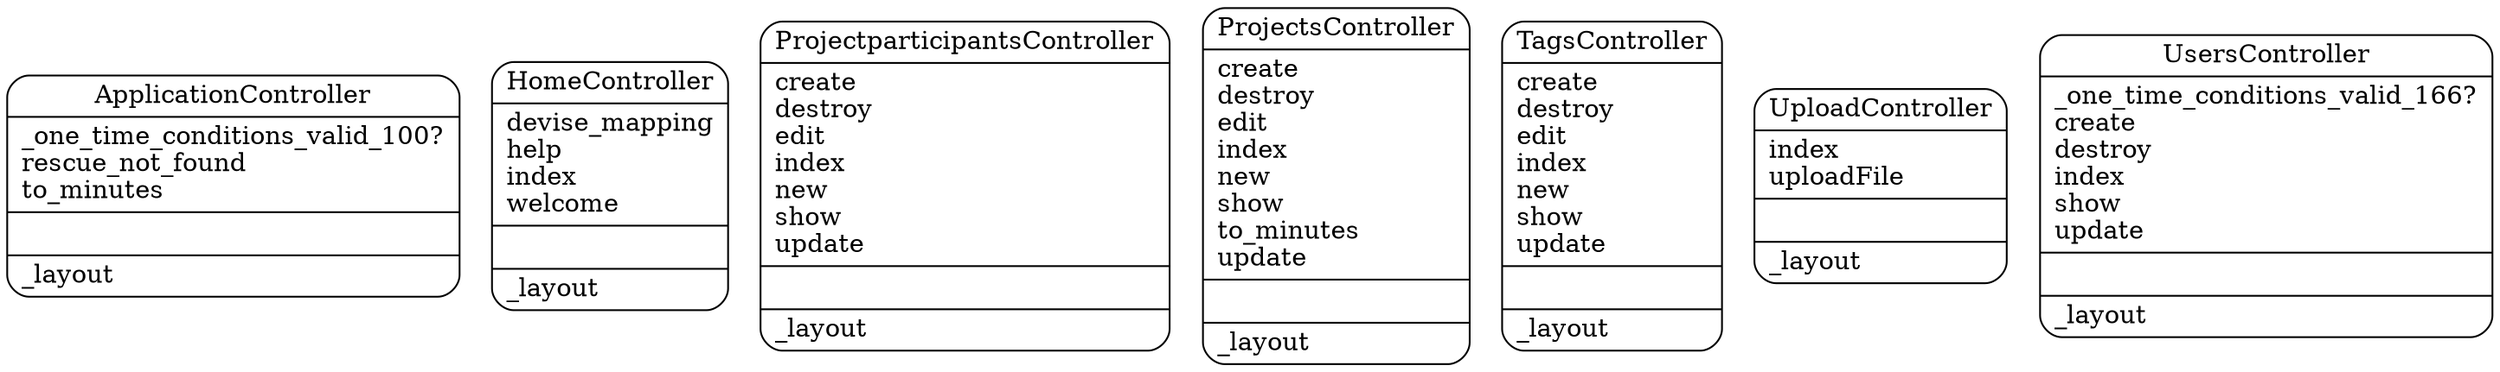 digraph controllers_diagram {
	graph[overlap=false, splines=true]
	"ApplicationController" [shape=Mrecord, label="{ApplicationController|_one_time_conditions_valid_100?\lrescue_not_found\lto_minutes\l|\l|_layout\l}"]
	"HomeController" [shape=Mrecord, label="{HomeController|devise_mapping\lhelp\lindex\lwelcome\l|\l|_layout\l}"]
	"ProjectparticipantsController" [shape=Mrecord, label="{ProjectparticipantsController|create\ldestroy\ledit\lindex\lnew\lshow\lupdate\l|\l|_layout\l}"]
	"ProjectsController" [shape=Mrecord, label="{ProjectsController|create\ldestroy\ledit\lindex\lnew\lshow\lto_minutes\lupdate\l|\l|_layout\l}"]
	"TagsController" [shape=Mrecord, label="{TagsController|create\ldestroy\ledit\lindex\lnew\lshow\lupdate\l|\l|_layout\l}"]
	"UploadController" [shape=Mrecord, label="{UploadController|index\luploadFile\l|\l|_layout\l}"]
	"UsersController" [shape=Mrecord, label="{UsersController|_one_time_conditions_valid_166?\lcreate\ldestroy\lindex\lshow\lupdate\l|\l|_layout\l}"]
}
